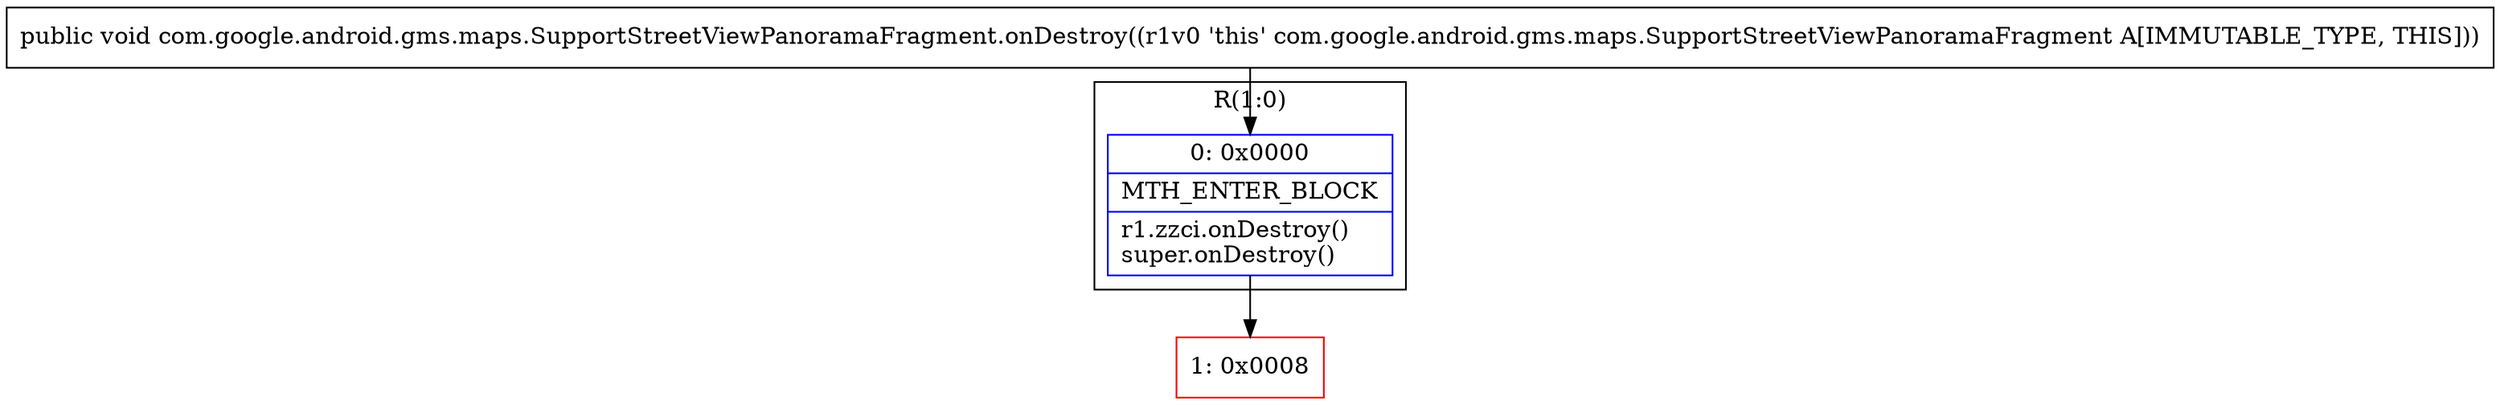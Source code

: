 digraph "CFG forcom.google.android.gms.maps.SupportStreetViewPanoramaFragment.onDestroy()V" {
subgraph cluster_Region_2021761139 {
label = "R(1:0)";
node [shape=record,color=blue];
Node_0 [shape=record,label="{0\:\ 0x0000|MTH_ENTER_BLOCK\l|r1.zzci.onDestroy()\lsuper.onDestroy()\l}"];
}
Node_1 [shape=record,color=red,label="{1\:\ 0x0008}"];
MethodNode[shape=record,label="{public void com.google.android.gms.maps.SupportStreetViewPanoramaFragment.onDestroy((r1v0 'this' com.google.android.gms.maps.SupportStreetViewPanoramaFragment A[IMMUTABLE_TYPE, THIS])) }"];
MethodNode -> Node_0;
Node_0 -> Node_1;
}

